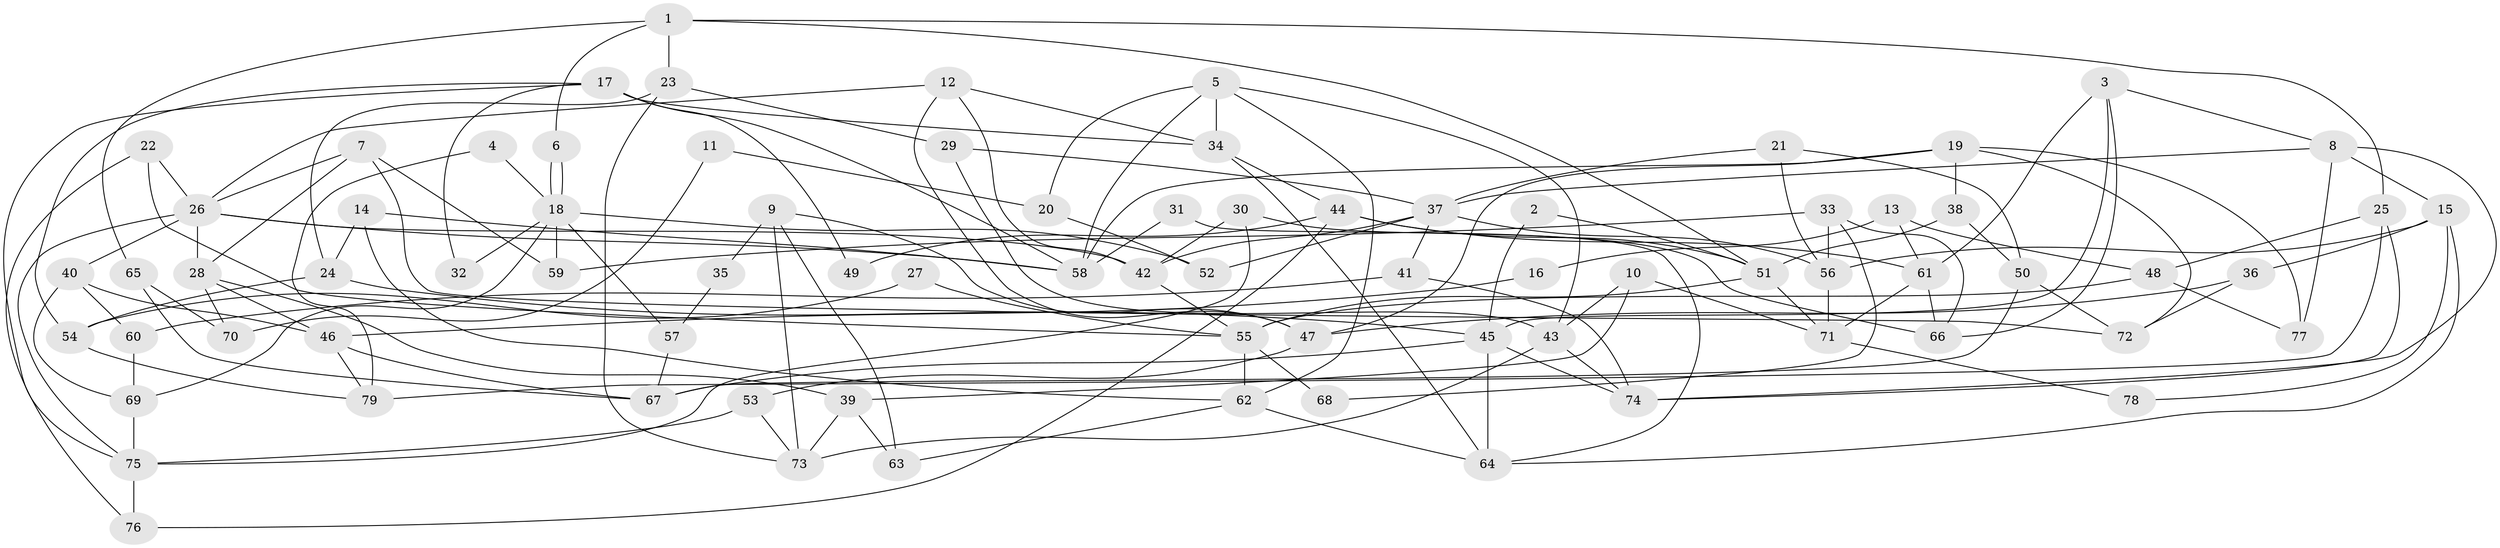 // Generated by graph-tools (version 1.1) at 2025/36/03/09/25 02:36:13]
// undirected, 79 vertices, 158 edges
graph export_dot {
graph [start="1"]
  node [color=gray90,style=filled];
  1;
  2;
  3;
  4;
  5;
  6;
  7;
  8;
  9;
  10;
  11;
  12;
  13;
  14;
  15;
  16;
  17;
  18;
  19;
  20;
  21;
  22;
  23;
  24;
  25;
  26;
  27;
  28;
  29;
  30;
  31;
  32;
  33;
  34;
  35;
  36;
  37;
  38;
  39;
  40;
  41;
  42;
  43;
  44;
  45;
  46;
  47;
  48;
  49;
  50;
  51;
  52;
  53;
  54;
  55;
  56;
  57;
  58;
  59;
  60;
  61;
  62;
  63;
  64;
  65;
  66;
  67;
  68;
  69;
  70;
  71;
  72;
  73;
  74;
  75;
  76;
  77;
  78;
  79;
  1 -- 23;
  1 -- 51;
  1 -- 6;
  1 -- 25;
  1 -- 65;
  2 -- 45;
  2 -- 51;
  3 -- 8;
  3 -- 45;
  3 -- 61;
  3 -- 66;
  4 -- 79;
  4 -- 18;
  5 -- 34;
  5 -- 62;
  5 -- 20;
  5 -- 43;
  5 -- 58;
  6 -- 18;
  6 -- 18;
  7 -- 26;
  7 -- 28;
  7 -- 59;
  7 -- 72;
  8 -- 37;
  8 -- 74;
  8 -- 15;
  8 -- 77;
  9 -- 73;
  9 -- 47;
  9 -- 35;
  9 -- 63;
  10 -- 43;
  10 -- 39;
  10 -- 71;
  11 -- 70;
  11 -- 20;
  12 -- 42;
  12 -- 34;
  12 -- 26;
  12 -- 47;
  13 -- 61;
  13 -- 48;
  13 -- 16;
  14 -- 58;
  14 -- 62;
  14 -- 24;
  15 -- 36;
  15 -- 56;
  15 -- 64;
  15 -- 78;
  16 -- 46;
  17 -- 58;
  17 -- 75;
  17 -- 32;
  17 -- 34;
  17 -- 49;
  17 -- 54;
  18 -- 59;
  18 -- 32;
  18 -- 52;
  18 -- 57;
  18 -- 69;
  19 -- 58;
  19 -- 38;
  19 -- 47;
  19 -- 72;
  19 -- 77;
  20 -- 52;
  21 -- 37;
  21 -- 56;
  21 -- 50;
  22 -- 76;
  22 -- 55;
  22 -- 26;
  23 -- 29;
  23 -- 73;
  23 -- 24;
  24 -- 45;
  24 -- 54;
  25 -- 79;
  25 -- 48;
  25 -- 74;
  26 -- 28;
  26 -- 40;
  26 -- 42;
  26 -- 58;
  26 -- 75;
  27 -- 55;
  27 -- 54;
  28 -- 39;
  28 -- 46;
  28 -- 70;
  29 -- 43;
  29 -- 37;
  30 -- 75;
  30 -- 66;
  30 -- 42;
  31 -- 58;
  31 -- 64;
  33 -- 56;
  33 -- 66;
  33 -- 59;
  33 -- 68;
  34 -- 64;
  34 -- 44;
  35 -- 57;
  36 -- 72;
  36 -- 47;
  37 -- 42;
  37 -- 56;
  37 -- 41;
  37 -- 52;
  38 -- 51;
  38 -- 50;
  39 -- 73;
  39 -- 63;
  40 -- 60;
  40 -- 46;
  40 -- 69;
  41 -- 74;
  41 -- 60;
  42 -- 55;
  43 -- 74;
  43 -- 73;
  44 -- 51;
  44 -- 49;
  44 -- 61;
  44 -- 76;
  45 -- 67;
  45 -- 64;
  45 -- 74;
  46 -- 67;
  46 -- 79;
  47 -- 53;
  48 -- 77;
  48 -- 55;
  50 -- 72;
  50 -- 67;
  51 -- 55;
  51 -- 71;
  53 -- 75;
  53 -- 73;
  54 -- 79;
  55 -- 62;
  55 -- 68;
  56 -- 71;
  57 -- 67;
  60 -- 69;
  61 -- 66;
  61 -- 71;
  62 -- 64;
  62 -- 63;
  65 -- 67;
  65 -- 70;
  69 -- 75;
  71 -- 78;
  75 -- 76;
}
